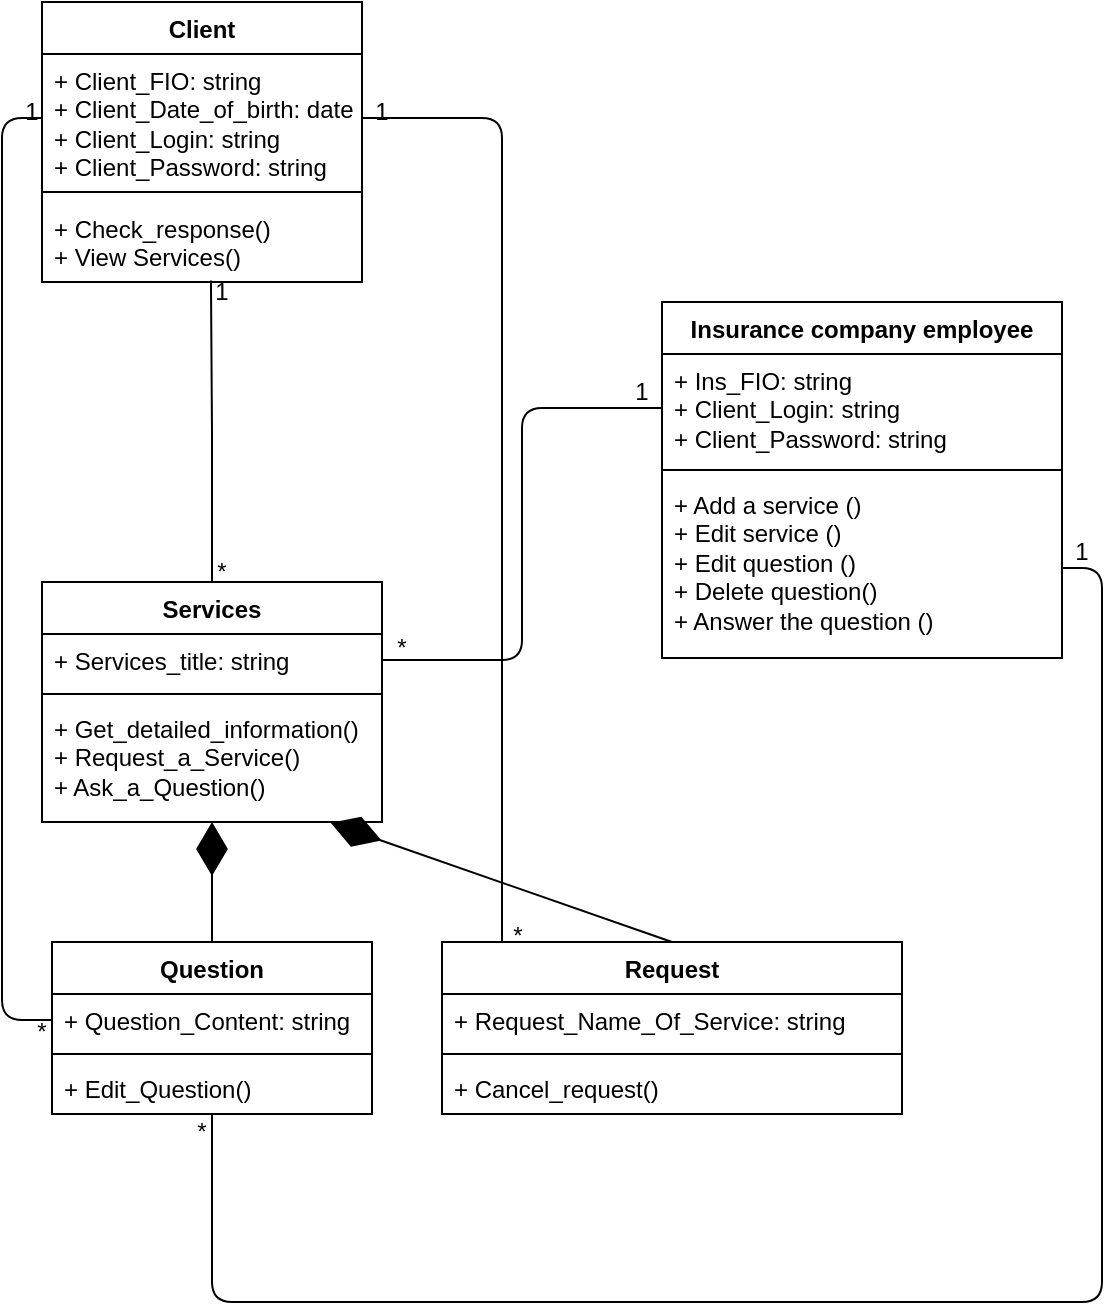 <mxfile version="24.2.1" type="device">
  <diagram id="dsdUAul9qUnFyssCfCnQ" name="Страница — 1">
    <mxGraphModel dx="1002" dy="575" grid="1" gridSize="10" guides="1" tooltips="1" connect="1" arrows="1" fold="1" page="1" pageScale="1" pageWidth="827" pageHeight="1169" math="0" shadow="0">
      <root>
        <mxCell id="0" />
        <mxCell id="1" parent="0" />
        <mxCell id="iTAqTdSY1sHVkFf0CdXq-1" value="Client" style="swimlane;fontStyle=1;align=center;verticalAlign=top;childLayout=stackLayout;horizontal=1;startSize=26;horizontalStack=0;resizeParent=1;resizeParentMax=0;resizeLast=0;collapsible=1;marginBottom=0;whiteSpace=wrap;html=1;" vertex="1" parent="1">
          <mxGeometry x="80" y="90" width="160" height="140" as="geometry">
            <mxRectangle x="60" y="20" width="70" height="30" as="alternateBounds" />
          </mxGeometry>
        </mxCell>
        <mxCell id="iTAqTdSY1sHVkFf0CdXq-2" value="&lt;div&gt;+ Client_FIO: string&lt;br&gt;&lt;/div&gt;&lt;div&gt;+ Client_Date_of_birth: date&lt;br&gt;&lt;/div&gt;&lt;div&gt;+ Client_Login: string&lt;/div&gt;&lt;div&gt;+ Client_Password: string&lt;/div&gt;" style="text;strokeColor=none;fillColor=none;align=left;verticalAlign=top;spacingLeft=4;spacingRight=4;overflow=hidden;rotatable=0;points=[[0,0.5],[1,0.5]];portConstraint=eastwest;whiteSpace=wrap;html=1;" vertex="1" parent="iTAqTdSY1sHVkFf0CdXq-1">
          <mxGeometry y="26" width="160" height="64" as="geometry" />
        </mxCell>
        <mxCell id="iTAqTdSY1sHVkFf0CdXq-3" value="" style="line;strokeWidth=1;fillColor=none;align=left;verticalAlign=middle;spacingTop=-1;spacingLeft=3;spacingRight=3;rotatable=0;labelPosition=right;points=[];portConstraint=eastwest;strokeColor=inherit;" vertex="1" parent="iTAqTdSY1sHVkFf0CdXq-1">
          <mxGeometry y="90" width="160" height="10" as="geometry" />
        </mxCell>
        <mxCell id="iTAqTdSY1sHVkFf0CdXq-4" value="&lt;div&gt;+ Check_response()&lt;/div&gt;&lt;div&gt;&lt;div&gt;+ View Services()&lt;/div&gt;&lt;/div&gt;" style="text;strokeColor=none;fillColor=none;align=left;verticalAlign=top;spacingLeft=4;spacingRight=4;overflow=hidden;rotatable=0;points=[[0,0.5],[1,0.5]];portConstraint=eastwest;whiteSpace=wrap;html=1;" vertex="1" parent="iTAqTdSY1sHVkFf0CdXq-1">
          <mxGeometry y="100" width="160" height="40" as="geometry" />
        </mxCell>
        <mxCell id="iTAqTdSY1sHVkFf0CdXq-5" value="Services" style="swimlane;fontStyle=1;align=center;verticalAlign=top;childLayout=stackLayout;horizontal=1;startSize=26;horizontalStack=0;resizeParent=1;resizeParentMax=0;resizeLast=0;collapsible=1;marginBottom=0;whiteSpace=wrap;html=1;" vertex="1" parent="1">
          <mxGeometry x="80" y="380" width="170" height="120" as="geometry" />
        </mxCell>
        <mxCell id="iTAqTdSY1sHVkFf0CdXq-6" value="+ Services_title: string" style="text;strokeColor=none;fillColor=none;align=left;verticalAlign=top;spacingLeft=4;spacingRight=4;overflow=hidden;rotatable=0;points=[[0,0.5],[1,0.5]];portConstraint=eastwest;whiteSpace=wrap;html=1;" vertex="1" parent="iTAqTdSY1sHVkFf0CdXq-5">
          <mxGeometry y="26" width="170" height="26" as="geometry" />
        </mxCell>
        <mxCell id="iTAqTdSY1sHVkFf0CdXq-7" value="" style="line;strokeWidth=1;fillColor=none;align=left;verticalAlign=middle;spacingTop=-1;spacingLeft=3;spacingRight=3;rotatable=0;labelPosition=right;points=[];portConstraint=eastwest;strokeColor=inherit;" vertex="1" parent="iTAqTdSY1sHVkFf0CdXq-5">
          <mxGeometry y="52" width="170" height="8" as="geometry" />
        </mxCell>
        <mxCell id="iTAqTdSY1sHVkFf0CdXq-8" value="+ Get_detailed_information()&lt;div&gt;&lt;div&gt;+ Request_a_Service()&lt;/div&gt;&lt;div&gt;+ Ask_a_Question()&lt;/div&gt;&lt;div&gt;&lt;br&gt;&lt;/div&gt;&lt;/div&gt;" style="text;strokeColor=none;fillColor=none;align=left;verticalAlign=top;spacingLeft=4;spacingRight=4;overflow=hidden;rotatable=0;points=[[0,0.5],[1,0.5]];portConstraint=eastwest;whiteSpace=wrap;html=1;" vertex="1" parent="iTAqTdSY1sHVkFf0CdXq-5">
          <mxGeometry y="60" width="170" height="60" as="geometry" />
        </mxCell>
        <mxCell id="iTAqTdSY1sHVkFf0CdXq-9" style="edgeStyle=orthogonalEdgeStyle;rounded=0;orthogonalLoop=1;jettySize=auto;html=1;exitX=0.5;exitY=0;exitDx=0;exitDy=0;entryX=0.528;entryY=0.98;entryDx=0;entryDy=0;entryPerimeter=0;endArrow=none;endFill=0;" edge="1" parent="1" source="iTAqTdSY1sHVkFf0CdXq-5" target="iTAqTdSY1sHVkFf0CdXq-4">
          <mxGeometry relative="1" as="geometry" />
        </mxCell>
        <mxCell id="iTAqTdSY1sHVkFf0CdXq-10" value="1" style="text;html=1;align=center;verticalAlign=middle;whiteSpace=wrap;rounded=0;" vertex="1" parent="1">
          <mxGeometry x="160" y="230" width="20" height="10" as="geometry" />
        </mxCell>
        <mxCell id="iTAqTdSY1sHVkFf0CdXq-11" value="*" style="text;html=1;align=center;verticalAlign=middle;whiteSpace=wrap;rounded=0;" vertex="1" parent="1">
          <mxGeometry x="160" y="370" width="20" height="10" as="geometry" />
        </mxCell>
        <mxCell id="iTAqTdSY1sHVkFf0CdXq-12" value="Question" style="swimlane;fontStyle=1;align=center;verticalAlign=top;childLayout=stackLayout;horizontal=1;startSize=26;horizontalStack=0;resizeParent=1;resizeParentMax=0;resizeLast=0;collapsible=1;marginBottom=0;whiteSpace=wrap;html=1;" vertex="1" parent="1">
          <mxGeometry x="85" y="560" width="160" height="86" as="geometry" />
        </mxCell>
        <mxCell id="iTAqTdSY1sHVkFf0CdXq-13" value="+ Question_Content: string" style="text;strokeColor=none;fillColor=none;align=left;verticalAlign=top;spacingLeft=4;spacingRight=4;overflow=hidden;rotatable=0;points=[[0,0.5],[1,0.5]];portConstraint=eastwest;whiteSpace=wrap;html=1;" vertex="1" parent="iTAqTdSY1sHVkFf0CdXq-12">
          <mxGeometry y="26" width="160" height="26" as="geometry" />
        </mxCell>
        <mxCell id="iTAqTdSY1sHVkFf0CdXq-14" value="" style="line;strokeWidth=1;fillColor=none;align=left;verticalAlign=middle;spacingTop=-1;spacingLeft=3;spacingRight=3;rotatable=0;labelPosition=right;points=[];portConstraint=eastwest;strokeColor=inherit;" vertex="1" parent="iTAqTdSY1sHVkFf0CdXq-12">
          <mxGeometry y="52" width="160" height="8" as="geometry" />
        </mxCell>
        <mxCell id="iTAqTdSY1sHVkFf0CdXq-15" value="+ Edit_Question()" style="text;strokeColor=none;fillColor=none;align=left;verticalAlign=top;spacingLeft=4;spacingRight=4;overflow=hidden;rotatable=0;points=[[0,0.5],[1,0.5]];portConstraint=eastwest;whiteSpace=wrap;html=1;" vertex="1" parent="iTAqTdSY1sHVkFf0CdXq-12">
          <mxGeometry y="60" width="160" height="26" as="geometry" />
        </mxCell>
        <mxCell id="iTAqTdSY1sHVkFf0CdXq-16" value="" style="endArrow=diamondThin;endFill=1;endSize=24;html=1;rounded=0;exitX=0.5;exitY=0;exitDx=0;exitDy=0;" edge="1" parent="1" source="iTAqTdSY1sHVkFf0CdXq-12" target="iTAqTdSY1sHVkFf0CdXq-8">
          <mxGeometry width="160" relative="1" as="geometry">
            <mxPoint x="170" y="540" as="sourcePoint" />
            <mxPoint x="330" y="540" as="targetPoint" />
          </mxGeometry>
        </mxCell>
        <mxCell id="iTAqTdSY1sHVkFf0CdXq-17" value="Request" style="swimlane;fontStyle=1;align=center;verticalAlign=top;childLayout=stackLayout;horizontal=1;startSize=26;horizontalStack=0;resizeParent=1;resizeParentMax=0;resizeLast=0;collapsible=1;marginBottom=0;whiteSpace=wrap;html=1;" vertex="1" parent="1">
          <mxGeometry x="280" y="560" width="230" height="86" as="geometry" />
        </mxCell>
        <mxCell id="iTAqTdSY1sHVkFf0CdXq-18" value="+ Request_Name_Of_Service: string" style="text;strokeColor=none;fillColor=none;align=left;verticalAlign=top;spacingLeft=4;spacingRight=4;overflow=hidden;rotatable=0;points=[[0,0.5],[1,0.5]];portConstraint=eastwest;whiteSpace=wrap;html=1;" vertex="1" parent="iTAqTdSY1sHVkFf0CdXq-17">
          <mxGeometry y="26" width="230" height="26" as="geometry" />
        </mxCell>
        <mxCell id="iTAqTdSY1sHVkFf0CdXq-19" value="" style="line;strokeWidth=1;fillColor=none;align=left;verticalAlign=middle;spacingTop=-1;spacingLeft=3;spacingRight=3;rotatable=0;labelPosition=right;points=[];portConstraint=eastwest;strokeColor=inherit;" vertex="1" parent="iTAqTdSY1sHVkFf0CdXq-17">
          <mxGeometry y="52" width="230" height="8" as="geometry" />
        </mxCell>
        <mxCell id="iTAqTdSY1sHVkFf0CdXq-20" value="+&amp;nbsp;Cancel_request()" style="text;strokeColor=none;fillColor=none;align=left;verticalAlign=top;spacingLeft=4;spacingRight=4;overflow=hidden;rotatable=0;points=[[0,0.5],[1,0.5]];portConstraint=eastwest;whiteSpace=wrap;html=1;" vertex="1" parent="iTAqTdSY1sHVkFf0CdXq-17">
          <mxGeometry y="60" width="230" height="26" as="geometry" />
        </mxCell>
        <mxCell id="iTAqTdSY1sHVkFf0CdXq-21" value="" style="endArrow=diamondThin;endFill=1;endSize=24;html=1;rounded=0;exitX=0.5;exitY=0;exitDx=0;exitDy=0;entryX=0.849;entryY=1.007;entryDx=0;entryDy=0;entryPerimeter=0;" edge="1" parent="1" source="iTAqTdSY1sHVkFf0CdXq-17" target="iTAqTdSY1sHVkFf0CdXq-8">
          <mxGeometry width="160" relative="1" as="geometry">
            <mxPoint x="320" y="560" as="sourcePoint" />
            <mxPoint x="320" y="500" as="targetPoint" />
          </mxGeometry>
        </mxCell>
        <mxCell id="iTAqTdSY1sHVkFf0CdXq-25" style="edgeStyle=orthogonalEdgeStyle;rounded=1;orthogonalLoop=1;jettySize=auto;html=1;exitX=0;exitY=0.5;exitDx=0;exitDy=0;entryX=0;entryY=0.5;entryDx=0;entryDy=0;curved=0;endArrow=none;endFill=0;" edge="1" parent="1" source="iTAqTdSY1sHVkFf0CdXq-2" target="iTAqTdSY1sHVkFf0CdXq-13">
          <mxGeometry relative="1" as="geometry" />
        </mxCell>
        <mxCell id="iTAqTdSY1sHVkFf0CdXq-26" style="edgeStyle=orthogonalEdgeStyle;rounded=1;orthogonalLoop=1;jettySize=auto;html=1;exitX=1;exitY=0.5;exitDx=0;exitDy=0;curved=0;endArrow=none;endFill=0;" edge="1" parent="1" source="iTAqTdSY1sHVkFf0CdXq-2" target="iTAqTdSY1sHVkFf0CdXq-17">
          <mxGeometry relative="1" as="geometry">
            <Array as="points">
              <mxPoint x="310" y="148" />
            </Array>
          </mxGeometry>
        </mxCell>
        <mxCell id="iTAqTdSY1sHVkFf0CdXq-27" value="1" style="text;html=1;align=center;verticalAlign=middle;whiteSpace=wrap;rounded=0;" vertex="1" parent="1">
          <mxGeometry x="240" y="140" width="20" height="10" as="geometry" />
        </mxCell>
        <mxCell id="iTAqTdSY1sHVkFf0CdXq-28" value="1" style="text;html=1;align=center;verticalAlign=middle;whiteSpace=wrap;rounded=0;" vertex="1" parent="1">
          <mxGeometry x="65" y="140" width="20" height="10" as="geometry" />
        </mxCell>
        <mxCell id="iTAqTdSY1sHVkFf0CdXq-29" value="*" style="text;html=1;align=center;verticalAlign=middle;whiteSpace=wrap;rounded=0;" vertex="1" parent="1">
          <mxGeometry x="70" y="600" width="20" height="10" as="geometry" />
        </mxCell>
        <mxCell id="iTAqTdSY1sHVkFf0CdXq-30" value="*" style="text;html=1;align=center;verticalAlign=middle;whiteSpace=wrap;rounded=0;" vertex="1" parent="1">
          <mxGeometry x="308" y="552" width="20" height="10" as="geometry" />
        </mxCell>
        <mxCell id="iTAqTdSY1sHVkFf0CdXq-31" value="Insurance company employee" style="swimlane;fontStyle=1;align=center;verticalAlign=top;childLayout=stackLayout;horizontal=1;startSize=26;horizontalStack=0;resizeParent=1;resizeParentMax=0;resizeLast=0;collapsible=1;marginBottom=0;whiteSpace=wrap;html=1;" vertex="1" parent="1">
          <mxGeometry x="390" y="240" width="200" height="178" as="geometry" />
        </mxCell>
        <mxCell id="iTAqTdSY1sHVkFf0CdXq-32" value="+ Ins_FIO: string&lt;br&gt;&lt;div&gt;+ Client_Login: string&lt;/div&gt;&lt;div&gt;+ Client_Password: string&lt;/div&gt;" style="text;strokeColor=none;fillColor=none;align=left;verticalAlign=top;spacingLeft=4;spacingRight=4;overflow=hidden;rotatable=0;points=[[0,0.5],[1,0.5]];portConstraint=eastwest;whiteSpace=wrap;html=1;" vertex="1" parent="iTAqTdSY1sHVkFf0CdXq-31">
          <mxGeometry y="26" width="200" height="54" as="geometry" />
        </mxCell>
        <mxCell id="iTAqTdSY1sHVkFf0CdXq-33" value="" style="line;strokeWidth=1;fillColor=none;align=left;verticalAlign=middle;spacingTop=-1;spacingLeft=3;spacingRight=3;rotatable=0;labelPosition=right;points=[];portConstraint=eastwest;strokeColor=inherit;" vertex="1" parent="iTAqTdSY1sHVkFf0CdXq-31">
          <mxGeometry y="80" width="200" height="8" as="geometry" />
        </mxCell>
        <mxCell id="iTAqTdSY1sHVkFf0CdXq-34" value="&lt;div&gt;+ Add a service ()&lt;/div&gt;&lt;div&gt;+ Edit service ()&lt;/div&gt;&lt;div&gt;+ Edit question ()&lt;/div&gt;&lt;div&gt;+ Delete question&lt;span style=&quot;background-color: initial;&quot;&gt;()&lt;/span&gt;&lt;/div&gt;&lt;div&gt;+ Answer the question ()&lt;/div&gt;" style="text;strokeColor=none;fillColor=none;align=left;verticalAlign=top;spacingLeft=4;spacingRight=4;overflow=hidden;rotatable=0;points=[[0,0.5],[1,0.5]];portConstraint=eastwest;whiteSpace=wrap;html=1;" vertex="1" parent="iTAqTdSY1sHVkFf0CdXq-31">
          <mxGeometry y="88" width="200" height="90" as="geometry" />
        </mxCell>
        <mxCell id="iTAqTdSY1sHVkFf0CdXq-35" style="edgeStyle=orthogonalEdgeStyle;rounded=1;orthogonalLoop=1;jettySize=auto;html=1;exitX=0;exitY=0.5;exitDx=0;exitDy=0;entryX=1;entryY=0.5;entryDx=0;entryDy=0;curved=0;endArrow=none;endFill=0;" edge="1" parent="1" source="iTAqTdSY1sHVkFf0CdXq-32" target="iTAqTdSY1sHVkFf0CdXq-6">
          <mxGeometry relative="1" as="geometry" />
        </mxCell>
        <mxCell id="iTAqTdSY1sHVkFf0CdXq-37" style="edgeStyle=orthogonalEdgeStyle;rounded=1;orthogonalLoop=1;jettySize=auto;html=1;exitX=1;exitY=0.5;exitDx=0;exitDy=0;curved=0;endArrow=none;endFill=0;" edge="1" parent="1" source="iTAqTdSY1sHVkFf0CdXq-34" target="iTAqTdSY1sHVkFf0CdXq-15">
          <mxGeometry relative="1" as="geometry">
            <Array as="points">
              <mxPoint x="610" y="373" />
              <mxPoint x="610" y="740" />
              <mxPoint x="165" y="740" />
            </Array>
          </mxGeometry>
        </mxCell>
        <mxCell id="iTAqTdSY1sHVkFf0CdXq-38" value="1" style="text;html=1;align=center;verticalAlign=middle;whiteSpace=wrap;rounded=0;" vertex="1" parent="1">
          <mxGeometry x="370" y="280" width="20" height="10" as="geometry" />
        </mxCell>
        <mxCell id="iTAqTdSY1sHVkFf0CdXq-39" value="*" style="text;html=1;align=center;verticalAlign=middle;whiteSpace=wrap;rounded=0;" vertex="1" parent="1">
          <mxGeometry x="250" y="408" width="20" height="10" as="geometry" />
        </mxCell>
        <mxCell id="iTAqTdSY1sHVkFf0CdXq-40" value="*" style="text;html=1;align=center;verticalAlign=middle;whiteSpace=wrap;rounded=0;" vertex="1" parent="1">
          <mxGeometry x="150" y="650" width="20" height="10" as="geometry" />
        </mxCell>
        <mxCell id="iTAqTdSY1sHVkFf0CdXq-41" value="1" style="text;html=1;align=center;verticalAlign=middle;whiteSpace=wrap;rounded=0;" vertex="1" parent="1">
          <mxGeometry x="590" y="360" width="20" height="10" as="geometry" />
        </mxCell>
      </root>
    </mxGraphModel>
  </diagram>
</mxfile>
